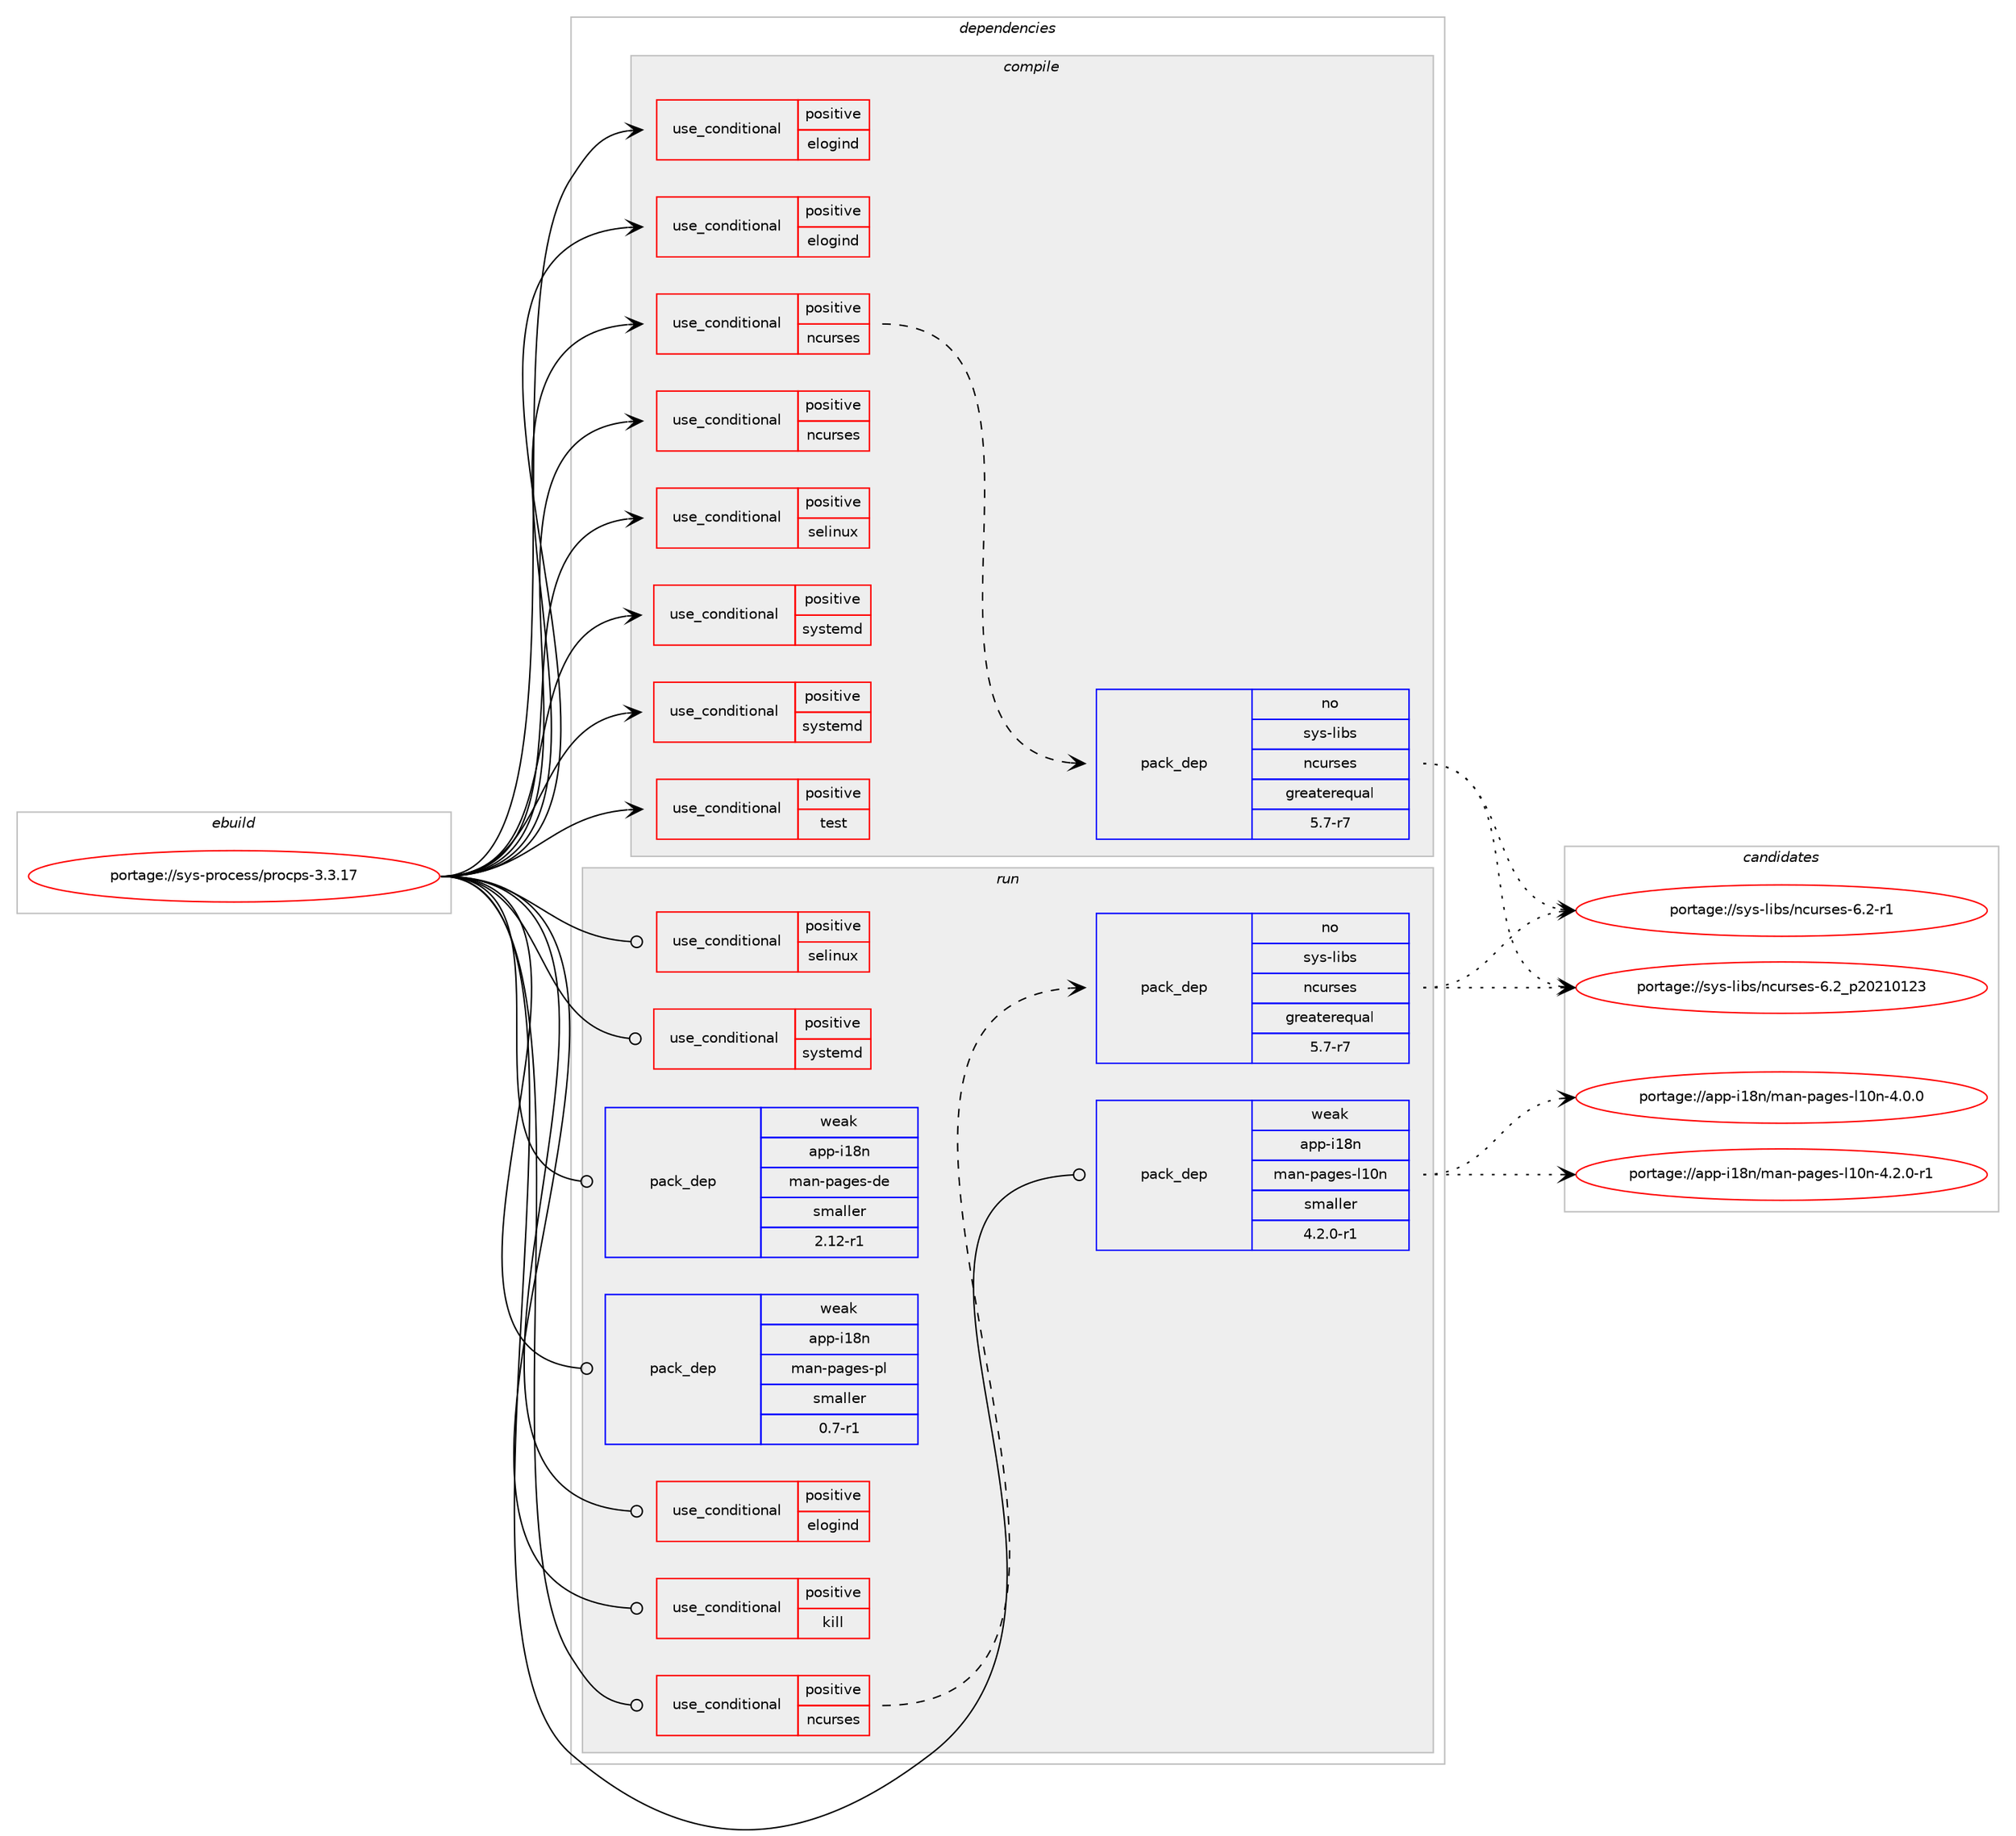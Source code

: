 digraph prolog {

# *************
# Graph options
# *************

newrank=true;
concentrate=true;
compound=true;
graph [rankdir=LR,fontname=Helvetica,fontsize=10,ranksep=1.5];#, ranksep=2.5, nodesep=0.2];
edge  [arrowhead=vee];
node  [fontname=Helvetica,fontsize=10];

# **********
# The ebuild
# **********

subgraph cluster_leftcol {
color=gray;
rank=same;
label=<<i>ebuild</i>>;
id [label="portage://sys-process/procps-3.3.17", color=red, width=4, href="../sys-process/procps-3.3.17.svg"];
}

# ****************
# The dependencies
# ****************

subgraph cluster_midcol {
color=gray;
label=<<i>dependencies</i>>;
subgraph cluster_compile {
fillcolor="#eeeeee";
style=filled;
label=<<i>compile</i>>;
subgraph cond2589 {
dependency3987 [label=<<TABLE BORDER="0" CELLBORDER="1" CELLSPACING="0" CELLPADDING="4"><TR><TD ROWSPAN="3" CELLPADDING="10">use_conditional</TD></TR><TR><TD>positive</TD></TR><TR><TD>elogind</TD></TR></TABLE>>, shape=none, color=red];
# *** BEGIN UNKNOWN DEPENDENCY TYPE (TODO) ***
# dependency3987 -> package_dependency(portage://sys-process/procps-3.3.17,install,no,sys-auth,elogind,none,[,,],[],[])
# *** END UNKNOWN DEPENDENCY TYPE (TODO) ***

}
id:e -> dependency3987:w [weight=20,style="solid",arrowhead="vee"];
subgraph cond2590 {
dependency3988 [label=<<TABLE BORDER="0" CELLBORDER="1" CELLSPACING="0" CELLPADDING="4"><TR><TD ROWSPAN="3" CELLPADDING="10">use_conditional</TD></TR><TR><TD>positive</TD></TR><TR><TD>elogind</TD></TR></TABLE>>, shape=none, color=red];
# *** BEGIN UNKNOWN DEPENDENCY TYPE (TODO) ***
# dependency3988 -> package_dependency(portage://sys-process/procps-3.3.17,install,no,virtual,pkgconfig,none,[,,],[],[])
# *** END UNKNOWN DEPENDENCY TYPE (TODO) ***

}
id:e -> dependency3988:w [weight=20,style="solid",arrowhead="vee"];
subgraph cond2591 {
dependency3989 [label=<<TABLE BORDER="0" CELLBORDER="1" CELLSPACING="0" CELLPADDING="4"><TR><TD ROWSPAN="3" CELLPADDING="10">use_conditional</TD></TR><TR><TD>positive</TD></TR><TR><TD>ncurses</TD></TR></TABLE>>, shape=none, color=red];
subgraph pack1331 {
dependency3990 [label=<<TABLE BORDER="0" CELLBORDER="1" CELLSPACING="0" CELLPADDING="4" WIDTH="220"><TR><TD ROWSPAN="6" CELLPADDING="30">pack_dep</TD></TR><TR><TD WIDTH="110">no</TD></TR><TR><TD>sys-libs</TD></TR><TR><TD>ncurses</TD></TR><TR><TD>greaterequal</TD></TR><TR><TD>5.7-r7</TD></TR></TABLE>>, shape=none, color=blue];
}
dependency3989:e -> dependency3990:w [weight=20,style="dashed",arrowhead="vee"];
}
id:e -> dependency3989:w [weight=20,style="solid",arrowhead="vee"];
subgraph cond2592 {
dependency3991 [label=<<TABLE BORDER="0" CELLBORDER="1" CELLSPACING="0" CELLPADDING="4"><TR><TD ROWSPAN="3" CELLPADDING="10">use_conditional</TD></TR><TR><TD>positive</TD></TR><TR><TD>ncurses</TD></TR></TABLE>>, shape=none, color=red];
# *** BEGIN UNKNOWN DEPENDENCY TYPE (TODO) ***
# dependency3991 -> package_dependency(portage://sys-process/procps-3.3.17,install,no,virtual,pkgconfig,none,[,,],[],[])
# *** END UNKNOWN DEPENDENCY TYPE (TODO) ***

}
id:e -> dependency3991:w [weight=20,style="solid",arrowhead="vee"];
subgraph cond2593 {
dependency3992 [label=<<TABLE BORDER="0" CELLBORDER="1" CELLSPACING="0" CELLPADDING="4"><TR><TD ROWSPAN="3" CELLPADDING="10">use_conditional</TD></TR><TR><TD>positive</TD></TR><TR><TD>selinux</TD></TR></TABLE>>, shape=none, color=red];
# *** BEGIN UNKNOWN DEPENDENCY TYPE (TODO) ***
# dependency3992 -> package_dependency(portage://sys-process/procps-3.3.17,install,no,sys-libs,libselinux,none,[,,],[],[use(optenable(abi_x86_32),negative),use(optenable(abi_x86_64),negative),use(optenable(abi_x86_x32),negative),use(optenable(abi_mips_n32),negative),use(optenable(abi_mips_n64),negative),use(optenable(abi_mips_o32),negative),use(optenable(abi_s390_32),negative),use(optenable(abi_s390_64),negative)])
# *** END UNKNOWN DEPENDENCY TYPE (TODO) ***

}
id:e -> dependency3992:w [weight=20,style="solid",arrowhead="vee"];
subgraph cond2594 {
dependency3993 [label=<<TABLE BORDER="0" CELLBORDER="1" CELLSPACING="0" CELLPADDING="4"><TR><TD ROWSPAN="3" CELLPADDING="10">use_conditional</TD></TR><TR><TD>positive</TD></TR><TR><TD>systemd</TD></TR></TABLE>>, shape=none, color=red];
# *** BEGIN UNKNOWN DEPENDENCY TYPE (TODO) ***
# dependency3993 -> package_dependency(portage://sys-process/procps-3.3.17,install,no,sys-apps,systemd,none,[,,],[],[use(optenable(abi_x86_32),negative),use(optenable(abi_x86_64),negative),use(optenable(abi_x86_x32),negative),use(optenable(abi_mips_n32),negative),use(optenable(abi_mips_n64),negative),use(optenable(abi_mips_o32),negative),use(optenable(abi_s390_32),negative),use(optenable(abi_s390_64),negative)])
# *** END UNKNOWN DEPENDENCY TYPE (TODO) ***

}
id:e -> dependency3993:w [weight=20,style="solid",arrowhead="vee"];
subgraph cond2595 {
dependency3994 [label=<<TABLE BORDER="0" CELLBORDER="1" CELLSPACING="0" CELLPADDING="4"><TR><TD ROWSPAN="3" CELLPADDING="10">use_conditional</TD></TR><TR><TD>positive</TD></TR><TR><TD>systemd</TD></TR></TABLE>>, shape=none, color=red];
# *** BEGIN UNKNOWN DEPENDENCY TYPE (TODO) ***
# dependency3994 -> package_dependency(portage://sys-process/procps-3.3.17,install,no,virtual,pkgconfig,none,[,,],[],[])
# *** END UNKNOWN DEPENDENCY TYPE (TODO) ***

}
id:e -> dependency3994:w [weight=20,style="solid",arrowhead="vee"];
subgraph cond2596 {
dependency3995 [label=<<TABLE BORDER="0" CELLBORDER="1" CELLSPACING="0" CELLPADDING="4"><TR><TD ROWSPAN="3" CELLPADDING="10">use_conditional</TD></TR><TR><TD>positive</TD></TR><TR><TD>test</TD></TR></TABLE>>, shape=none, color=red];
# *** BEGIN UNKNOWN DEPENDENCY TYPE (TODO) ***
# dependency3995 -> package_dependency(portage://sys-process/procps-3.3.17,install,no,dev-util,dejagnu,none,[,,],[],[])
# *** END UNKNOWN DEPENDENCY TYPE (TODO) ***

}
id:e -> dependency3995:w [weight=20,style="solid",arrowhead="vee"];
}
subgraph cluster_compileandrun {
fillcolor="#eeeeee";
style=filled;
label=<<i>compile and run</i>>;
}
subgraph cluster_run {
fillcolor="#eeeeee";
style=filled;
label=<<i>run</i>>;
subgraph cond2597 {
dependency3996 [label=<<TABLE BORDER="0" CELLBORDER="1" CELLSPACING="0" CELLPADDING="4"><TR><TD ROWSPAN="3" CELLPADDING="10">use_conditional</TD></TR><TR><TD>positive</TD></TR><TR><TD>elogind</TD></TR></TABLE>>, shape=none, color=red];
# *** BEGIN UNKNOWN DEPENDENCY TYPE (TODO) ***
# dependency3996 -> package_dependency(portage://sys-process/procps-3.3.17,run,no,sys-auth,elogind,none,[,,],[],[])
# *** END UNKNOWN DEPENDENCY TYPE (TODO) ***

}
id:e -> dependency3996:w [weight=20,style="solid",arrowhead="odot"];
subgraph cond2598 {
dependency3997 [label=<<TABLE BORDER="0" CELLBORDER="1" CELLSPACING="0" CELLPADDING="4"><TR><TD ROWSPAN="3" CELLPADDING="10">use_conditional</TD></TR><TR><TD>positive</TD></TR><TR><TD>kill</TD></TR></TABLE>>, shape=none, color=red];
# *** BEGIN UNKNOWN DEPENDENCY TYPE (TODO) ***
# dependency3997 -> package_dependency(portage://sys-process/procps-3.3.17,run,weak,sys-apps,coreutils,none,[,,],[],[use(enable(kill),none)])
# *** END UNKNOWN DEPENDENCY TYPE (TODO) ***

# *** BEGIN UNKNOWN DEPENDENCY TYPE (TODO) ***
# dependency3997 -> package_dependency(portage://sys-process/procps-3.3.17,run,weak,sys-apps,util-linux,none,[,,],[],[use(enable(kill),none)])
# *** END UNKNOWN DEPENDENCY TYPE (TODO) ***

}
id:e -> dependency3997:w [weight=20,style="solid",arrowhead="odot"];
subgraph cond2599 {
dependency3998 [label=<<TABLE BORDER="0" CELLBORDER="1" CELLSPACING="0" CELLPADDING="4"><TR><TD ROWSPAN="3" CELLPADDING="10">use_conditional</TD></TR><TR><TD>positive</TD></TR><TR><TD>ncurses</TD></TR></TABLE>>, shape=none, color=red];
subgraph pack1332 {
dependency3999 [label=<<TABLE BORDER="0" CELLBORDER="1" CELLSPACING="0" CELLPADDING="4" WIDTH="220"><TR><TD ROWSPAN="6" CELLPADDING="30">pack_dep</TD></TR><TR><TD WIDTH="110">no</TD></TR><TR><TD>sys-libs</TD></TR><TR><TD>ncurses</TD></TR><TR><TD>greaterequal</TD></TR><TR><TD>5.7-r7</TD></TR></TABLE>>, shape=none, color=blue];
}
dependency3998:e -> dependency3999:w [weight=20,style="dashed",arrowhead="vee"];
}
id:e -> dependency3998:w [weight=20,style="solid",arrowhead="odot"];
subgraph cond2600 {
dependency4000 [label=<<TABLE BORDER="0" CELLBORDER="1" CELLSPACING="0" CELLPADDING="4"><TR><TD ROWSPAN="3" CELLPADDING="10">use_conditional</TD></TR><TR><TD>positive</TD></TR><TR><TD>selinux</TD></TR></TABLE>>, shape=none, color=red];
# *** BEGIN UNKNOWN DEPENDENCY TYPE (TODO) ***
# dependency4000 -> package_dependency(portage://sys-process/procps-3.3.17,run,no,sys-libs,libselinux,none,[,,],[],[use(optenable(abi_x86_32),negative),use(optenable(abi_x86_64),negative),use(optenable(abi_x86_x32),negative),use(optenable(abi_mips_n32),negative),use(optenable(abi_mips_n64),negative),use(optenable(abi_mips_o32),negative),use(optenable(abi_s390_32),negative),use(optenable(abi_s390_64),negative)])
# *** END UNKNOWN DEPENDENCY TYPE (TODO) ***

}
id:e -> dependency4000:w [weight=20,style="solid",arrowhead="odot"];
subgraph cond2601 {
dependency4001 [label=<<TABLE BORDER="0" CELLBORDER="1" CELLSPACING="0" CELLPADDING="4"><TR><TD ROWSPAN="3" CELLPADDING="10">use_conditional</TD></TR><TR><TD>positive</TD></TR><TR><TD>systemd</TD></TR></TABLE>>, shape=none, color=red];
# *** BEGIN UNKNOWN DEPENDENCY TYPE (TODO) ***
# dependency4001 -> package_dependency(portage://sys-process/procps-3.3.17,run,no,sys-apps,systemd,none,[,,],[],[use(optenable(abi_x86_32),negative),use(optenable(abi_x86_64),negative),use(optenable(abi_x86_x32),negative),use(optenable(abi_mips_n32),negative),use(optenable(abi_mips_n64),negative),use(optenable(abi_mips_o32),negative),use(optenable(abi_s390_32),negative),use(optenable(abi_s390_64),negative)])
# *** END UNKNOWN DEPENDENCY TYPE (TODO) ***

}
id:e -> dependency4001:w [weight=20,style="solid",arrowhead="odot"];
subgraph pack1333 {
dependency4002 [label=<<TABLE BORDER="0" CELLBORDER="1" CELLSPACING="0" CELLPADDING="4" WIDTH="220"><TR><TD ROWSPAN="6" CELLPADDING="30">pack_dep</TD></TR><TR><TD WIDTH="110">weak</TD></TR><TR><TD>app-i18n</TD></TR><TR><TD>man-pages-de</TD></TR><TR><TD>smaller</TD></TR><TR><TD>2.12-r1</TD></TR></TABLE>>, shape=none, color=blue];
}
id:e -> dependency4002:w [weight=20,style="solid",arrowhead="odot"];
subgraph pack1334 {
dependency4003 [label=<<TABLE BORDER="0" CELLBORDER="1" CELLSPACING="0" CELLPADDING="4" WIDTH="220"><TR><TD ROWSPAN="6" CELLPADDING="30">pack_dep</TD></TR><TR><TD WIDTH="110">weak</TD></TR><TR><TD>app-i18n</TD></TR><TR><TD>man-pages-l10n</TD></TR><TR><TD>smaller</TD></TR><TR><TD>4.2.0-r1</TD></TR></TABLE>>, shape=none, color=blue];
}
id:e -> dependency4003:w [weight=20,style="solid",arrowhead="odot"];
subgraph pack1335 {
dependency4004 [label=<<TABLE BORDER="0" CELLBORDER="1" CELLSPACING="0" CELLPADDING="4" WIDTH="220"><TR><TD ROWSPAN="6" CELLPADDING="30">pack_dep</TD></TR><TR><TD WIDTH="110">weak</TD></TR><TR><TD>app-i18n</TD></TR><TR><TD>man-pages-pl</TD></TR><TR><TD>smaller</TD></TR><TR><TD>0.7-r1</TD></TR></TABLE>>, shape=none, color=blue];
}
id:e -> dependency4004:w [weight=20,style="solid",arrowhead="odot"];
}
}

# **************
# The candidates
# **************

subgraph cluster_choices {
rank=same;
color=gray;
label=<<i>candidates</i>>;

subgraph choice1331 {
color=black;
nodesep=1;
choice11512111545108105981154711099117114115101115455446504511449 [label="portage://sys-libs/ncurses-6.2-r1", color=red, width=4,href="../sys-libs/ncurses-6.2-r1.svg"];
choice1151211154510810598115471109911711411510111545544650951125048504948495051 [label="portage://sys-libs/ncurses-6.2_p20210123", color=red, width=4,href="../sys-libs/ncurses-6.2_p20210123.svg"];
dependency3990:e -> choice11512111545108105981154711099117114115101115455446504511449:w [style=dotted,weight="100"];
dependency3990:e -> choice1151211154510810598115471109911711411510111545544650951125048504948495051:w [style=dotted,weight="100"];
}
subgraph choice1332 {
color=black;
nodesep=1;
choice11512111545108105981154711099117114115101115455446504511449 [label="portage://sys-libs/ncurses-6.2-r1", color=red, width=4,href="../sys-libs/ncurses-6.2-r1.svg"];
choice1151211154510810598115471109911711411510111545544650951125048504948495051 [label="portage://sys-libs/ncurses-6.2_p20210123", color=red, width=4,href="../sys-libs/ncurses-6.2_p20210123.svg"];
dependency3999:e -> choice11512111545108105981154711099117114115101115455446504511449:w [style=dotted,weight="100"];
dependency3999:e -> choice1151211154510810598115471109911711411510111545544650951125048504948495051:w [style=dotted,weight="100"];
}
subgraph choice1333 {
color=black;
nodesep=1;
}
subgraph choice1334 {
color=black;
nodesep=1;
choice9711211245105495611047109971104511297103101115451084948110455246484648 [label="portage://app-i18n/man-pages-l10n-4.0.0", color=red, width=4,href="../app-i18n/man-pages-l10n-4.0.0.svg"];
choice97112112451054956110471099711045112971031011154510849481104552465046484511449 [label="portage://app-i18n/man-pages-l10n-4.2.0-r1", color=red, width=4,href="../app-i18n/man-pages-l10n-4.2.0-r1.svg"];
dependency4003:e -> choice9711211245105495611047109971104511297103101115451084948110455246484648:w [style=dotted,weight="100"];
dependency4003:e -> choice97112112451054956110471099711045112971031011154510849481104552465046484511449:w [style=dotted,weight="100"];
}
subgraph choice1335 {
color=black;
nodesep=1;
}
}

}
